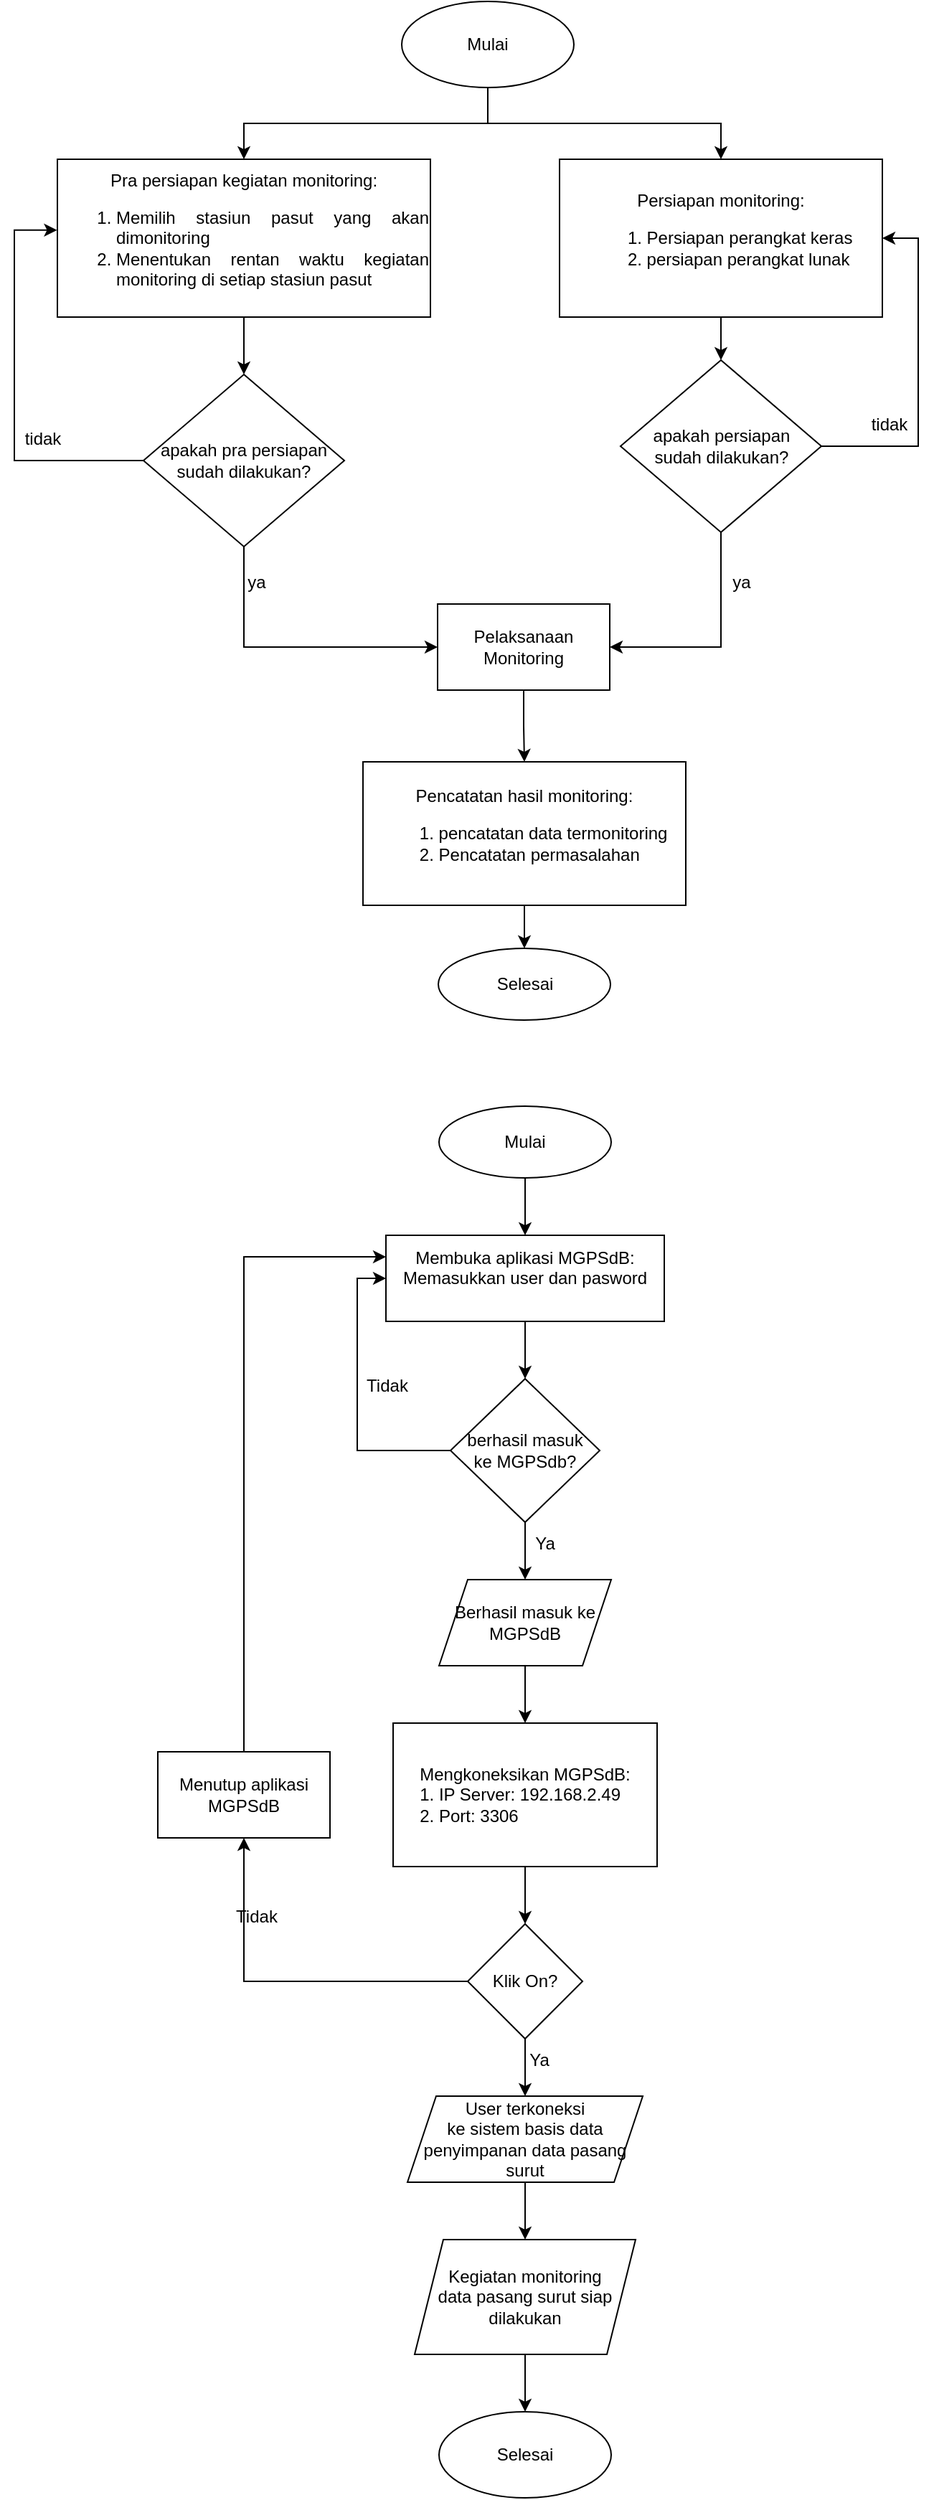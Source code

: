 <mxfile version="16.6.1" type="github">
  <diagram id="g-Gv6t-8aT0DRsh0b5iK" name="Page-1">
    <mxGraphModel dx="1100" dy="575" grid="1" gridSize="10" guides="1" tooltips="1" connect="1" arrows="1" fold="1" page="1" pageScale="1" pageWidth="850" pageHeight="1100" math="0" shadow="0">
      <root>
        <mxCell id="0" />
        <mxCell id="1" parent="0" />
        <mxCell id="q-GdaB6_eMzgq81kTnWl-22" style="edgeStyle=orthogonalEdgeStyle;rounded=0;orthogonalLoop=1;jettySize=auto;html=1;" parent="1" source="q-GdaB6_eMzgq81kTnWl-1" target="q-GdaB6_eMzgq81kTnWl-2" edge="1">
          <mxGeometry relative="1" as="geometry" />
        </mxCell>
        <mxCell id="q-GdaB6_eMzgq81kTnWl-23" style="edgeStyle=orthogonalEdgeStyle;rounded=0;orthogonalLoop=1;jettySize=auto;html=1;" parent="1" source="q-GdaB6_eMzgq81kTnWl-1" target="q-GdaB6_eMzgq81kTnWl-4" edge="1">
          <mxGeometry relative="1" as="geometry" />
        </mxCell>
        <mxCell id="q-GdaB6_eMzgq81kTnWl-1" value="Mulai" style="ellipse;whiteSpace=wrap;html=1;" parent="1" vertex="1">
          <mxGeometry x="340" width="120" height="60" as="geometry" />
        </mxCell>
        <mxCell id="q-GdaB6_eMzgq81kTnWl-24" style="edgeStyle=orthogonalEdgeStyle;rounded=0;orthogonalLoop=1;jettySize=auto;html=1;entryX=0.5;entryY=0;entryDx=0;entryDy=0;" parent="1" source="q-GdaB6_eMzgq81kTnWl-2" target="q-GdaB6_eMzgq81kTnWl-5" edge="1">
          <mxGeometry relative="1" as="geometry" />
        </mxCell>
        <mxCell id="q-GdaB6_eMzgq81kTnWl-2" value="&lt;div&gt;Pra persiapan kegiatan monitoring:&lt;/div&gt;&lt;ol&gt;&lt;li&gt;&lt;div align=&quot;justify&quot;&gt;Memilih stasiun pasut yang akan dimonitoring&lt;/div&gt;&lt;/li&gt;&lt;li&gt;&lt;div align=&quot;justify&quot;&gt;Menentukan rentan waktu kegiatan monitoring di setiap stasiun pasut&lt;/div&gt;&lt;/li&gt;&lt;/ol&gt;" style="rounded=0;whiteSpace=wrap;html=1;" parent="1" vertex="1">
          <mxGeometry x="100" y="110" width="260" height="110" as="geometry" />
        </mxCell>
        <mxCell id="q-GdaB6_eMzgq81kTnWl-25" style="edgeStyle=orthogonalEdgeStyle;rounded=0;orthogonalLoop=1;jettySize=auto;html=1;" parent="1" source="q-GdaB6_eMzgq81kTnWl-4" target="q-GdaB6_eMzgq81kTnWl-6" edge="1">
          <mxGeometry relative="1" as="geometry" />
        </mxCell>
        <mxCell id="q-GdaB6_eMzgq81kTnWl-4" value="&lt;div&gt;Persiapan monitoring: &lt;br&gt;&lt;/div&gt;&lt;div align=&quot;justify&quot;&gt;&lt;ol&gt;&lt;li&gt;Persiapan perangkat keras&lt;/li&gt;&lt;li&gt;persiapan perangkat lunak&lt;br&gt;&lt;/li&gt;&lt;/ol&gt;&lt;/div&gt;" style="rounded=0;whiteSpace=wrap;html=1;" parent="1" vertex="1">
          <mxGeometry x="450" y="110" width="225" height="110" as="geometry" />
        </mxCell>
        <mxCell id="q-GdaB6_eMzgq81kTnWl-9" style="edgeStyle=orthogonalEdgeStyle;rounded=0;orthogonalLoop=1;jettySize=auto;html=1;exitX=0.5;exitY=1;exitDx=0;exitDy=0;entryX=0;entryY=0.5;entryDx=0;entryDy=0;" parent="1" source="q-GdaB6_eMzgq81kTnWl-5" target="q-GdaB6_eMzgq81kTnWl-7" edge="1">
          <mxGeometry relative="1" as="geometry" />
        </mxCell>
        <mxCell id="q-GdaB6_eMzgq81kTnWl-12" style="edgeStyle=orthogonalEdgeStyle;rounded=0;orthogonalLoop=1;jettySize=auto;html=1;entryX=-0.001;entryY=0.449;entryDx=0;entryDy=0;entryPerimeter=0;exitX=0;exitY=0.5;exitDx=0;exitDy=0;" parent="1" source="q-GdaB6_eMzgq81kTnWl-5" target="q-GdaB6_eMzgq81kTnWl-2" edge="1">
          <mxGeometry relative="1" as="geometry">
            <Array as="points">
              <mxPoint x="70" y="320" />
              <mxPoint x="70" y="159" />
            </Array>
          </mxGeometry>
        </mxCell>
        <mxCell id="q-GdaB6_eMzgq81kTnWl-5" value="&lt;div&gt;apakah pra persiapan &lt;br&gt;&lt;/div&gt;&lt;div&gt;sudah dilakukan?&lt;/div&gt;" style="rhombus;whiteSpace=wrap;html=1;" parent="1" vertex="1">
          <mxGeometry x="160" y="260" width="140" height="120" as="geometry" />
        </mxCell>
        <mxCell id="q-GdaB6_eMzgq81kTnWl-11" style="edgeStyle=orthogonalEdgeStyle;rounded=0;orthogonalLoop=1;jettySize=auto;html=1;entryX=1;entryY=0.5;entryDx=0;entryDy=0;exitX=0.5;exitY=1;exitDx=0;exitDy=0;" parent="1" source="q-GdaB6_eMzgq81kTnWl-6" target="q-GdaB6_eMzgq81kTnWl-7" edge="1">
          <mxGeometry relative="1" as="geometry" />
        </mxCell>
        <mxCell id="q-GdaB6_eMzgq81kTnWl-13" style="edgeStyle=orthogonalEdgeStyle;rounded=0;orthogonalLoop=1;jettySize=auto;html=1;entryX=1;entryY=0.5;entryDx=0;entryDy=0;exitX=1;exitY=0.5;exitDx=0;exitDy=0;" parent="1" source="q-GdaB6_eMzgq81kTnWl-6" target="q-GdaB6_eMzgq81kTnWl-4" edge="1">
          <mxGeometry relative="1" as="geometry">
            <Array as="points">
              <mxPoint x="700" y="310" />
              <mxPoint x="700" y="165" />
            </Array>
          </mxGeometry>
        </mxCell>
        <mxCell id="q-GdaB6_eMzgq81kTnWl-6" value="&lt;div&gt;apakah persiapan &lt;br&gt;&lt;/div&gt;&lt;div&gt;sudah dilakukan?&lt;/div&gt;" style="rhombus;whiteSpace=wrap;html=1;" parent="1" vertex="1">
          <mxGeometry x="492.5" y="250" width="140" height="120" as="geometry" />
        </mxCell>
        <mxCell id="q-GdaB6_eMzgq81kTnWl-19" style="edgeStyle=orthogonalEdgeStyle;rounded=0;orthogonalLoop=1;jettySize=auto;html=1;entryX=0.5;entryY=0;entryDx=0;entryDy=0;" parent="1" source="q-GdaB6_eMzgq81kTnWl-7" target="q-GdaB6_eMzgq81kTnWl-18" edge="1">
          <mxGeometry relative="1" as="geometry" />
        </mxCell>
        <mxCell id="q-GdaB6_eMzgq81kTnWl-7" value="Pelaksanaan Monitoring" style="rounded=0;whiteSpace=wrap;html=1;" parent="1" vertex="1">
          <mxGeometry x="365" y="420" width="120" height="60" as="geometry" />
        </mxCell>
        <mxCell id="q-GdaB6_eMzgq81kTnWl-14" value="tidak" style="text;html=1;strokeColor=none;fillColor=none;align=center;verticalAlign=middle;whiteSpace=wrap;rounded=0;" parent="1" vertex="1">
          <mxGeometry x="60" y="290" width="60" height="30" as="geometry" />
        </mxCell>
        <mxCell id="q-GdaB6_eMzgq81kTnWl-15" value="ya" style="text;html=1;strokeColor=none;fillColor=none;align=center;verticalAlign=middle;whiteSpace=wrap;rounded=0;" parent="1" vertex="1">
          <mxGeometry x="209" y="390" width="60" height="30" as="geometry" />
        </mxCell>
        <mxCell id="q-GdaB6_eMzgq81kTnWl-16" value="tidak" style="text;html=1;strokeColor=none;fillColor=none;align=center;verticalAlign=middle;whiteSpace=wrap;rounded=0;" parent="1" vertex="1">
          <mxGeometry x="650" y="280" width="60" height="30" as="geometry" />
        </mxCell>
        <mxCell id="q-GdaB6_eMzgq81kTnWl-17" value="ya" style="text;html=1;strokeColor=none;fillColor=none;align=center;verticalAlign=middle;whiteSpace=wrap;rounded=0;" parent="1" vertex="1">
          <mxGeometry x="547" y="390" width="60" height="30" as="geometry" />
        </mxCell>
        <mxCell id="q-GdaB6_eMzgq81kTnWl-21" style="edgeStyle=orthogonalEdgeStyle;rounded=0;orthogonalLoop=1;jettySize=auto;html=1;" parent="1" source="q-GdaB6_eMzgq81kTnWl-18" target="q-GdaB6_eMzgq81kTnWl-20" edge="1">
          <mxGeometry relative="1" as="geometry" />
        </mxCell>
        <mxCell id="q-GdaB6_eMzgq81kTnWl-18" value="&lt;div&gt;Pencatatan hasil monitoring: &lt;br&gt;&lt;/div&gt;&lt;div align=&quot;justify&quot;&gt;&lt;ol&gt;&lt;li&gt;pencatatan data termonitoring&lt;br&gt;&lt;/li&gt;&lt;li&gt;Pencatatan permasalahan&lt;br&gt;&lt;/li&gt;&lt;/ol&gt;&lt;/div&gt;" style="rounded=0;whiteSpace=wrap;html=1;" parent="1" vertex="1">
          <mxGeometry x="313" y="530" width="225" height="100" as="geometry" />
        </mxCell>
        <mxCell id="q-GdaB6_eMzgq81kTnWl-20" value="Selesai" style="ellipse;whiteSpace=wrap;html=1;" parent="1" vertex="1">
          <mxGeometry x="365.5" y="660" width="120" height="50" as="geometry" />
        </mxCell>
        <mxCell id="7uTBqYcSDTizJqDWrig_-6" style="edgeStyle=orthogonalEdgeStyle;rounded=0;orthogonalLoop=1;jettySize=auto;html=1;exitX=0.5;exitY=1;exitDx=0;exitDy=0;entryX=0.5;entryY=0;entryDx=0;entryDy=0;" edge="1" parent="1" source="7uTBqYcSDTizJqDWrig_-1" target="7uTBqYcSDTizJqDWrig_-2">
          <mxGeometry relative="1" as="geometry" />
        </mxCell>
        <mxCell id="7uTBqYcSDTizJqDWrig_-1" value="Mulai" style="ellipse;whiteSpace=wrap;html=1;" vertex="1" parent="1">
          <mxGeometry x="366" y="770" width="120" height="50" as="geometry" />
        </mxCell>
        <mxCell id="7uTBqYcSDTizJqDWrig_-7" style="edgeStyle=orthogonalEdgeStyle;rounded=0;orthogonalLoop=1;jettySize=auto;html=1;entryX=0.5;entryY=0;entryDx=0;entryDy=0;" edge="1" parent="1" source="7uTBqYcSDTizJqDWrig_-2" target="7uTBqYcSDTizJqDWrig_-4">
          <mxGeometry relative="1" as="geometry" />
        </mxCell>
        <mxCell id="7uTBqYcSDTizJqDWrig_-2" value="&lt;div&gt;Membuka aplikasi MGPSdB: Memasukkan user dan pasword&lt;br&gt;&lt;/div&gt;&lt;div&gt;&lt;br&gt;&lt;/div&gt;" style="rounded=0;whiteSpace=wrap;html=1;" vertex="1" parent="1">
          <mxGeometry x="329" y="860" width="194" height="60" as="geometry" />
        </mxCell>
        <mxCell id="7uTBqYcSDTizJqDWrig_-8" style="edgeStyle=orthogonalEdgeStyle;rounded=0;orthogonalLoop=1;jettySize=auto;html=1;exitX=0.5;exitY=1;exitDx=0;exitDy=0;" edge="1" parent="1" source="7uTBqYcSDTizJqDWrig_-4" target="7uTBqYcSDTizJqDWrig_-5">
          <mxGeometry relative="1" as="geometry" />
        </mxCell>
        <mxCell id="7uTBqYcSDTizJqDWrig_-9" style="edgeStyle=orthogonalEdgeStyle;rounded=0;orthogonalLoop=1;jettySize=auto;html=1;exitX=0;exitY=0.5;exitDx=0;exitDy=0;entryX=0;entryY=0.5;entryDx=0;entryDy=0;" edge="1" parent="1" source="7uTBqYcSDTizJqDWrig_-4" target="7uTBqYcSDTizJqDWrig_-2">
          <mxGeometry relative="1" as="geometry" />
        </mxCell>
        <mxCell id="7uTBqYcSDTizJqDWrig_-4" value="&lt;div&gt;berhasil masuk&lt;/div&gt;&lt;div&gt;ke MGPSdb?&lt;br&gt;&lt;/div&gt;" style="rhombus;whiteSpace=wrap;html=1;" vertex="1" parent="1">
          <mxGeometry x="374" y="960" width="104" height="100" as="geometry" />
        </mxCell>
        <mxCell id="7uTBqYcSDTizJqDWrig_-14" style="edgeStyle=orthogonalEdgeStyle;rounded=0;orthogonalLoop=1;jettySize=auto;html=1;exitX=0.5;exitY=1;exitDx=0;exitDy=0;entryX=0.5;entryY=0;entryDx=0;entryDy=0;" edge="1" parent="1" source="7uTBqYcSDTizJqDWrig_-5" target="7uTBqYcSDTizJqDWrig_-13">
          <mxGeometry relative="1" as="geometry" />
        </mxCell>
        <mxCell id="7uTBqYcSDTizJqDWrig_-5" value="&lt;div&gt;Berhasil masuk ke &lt;br&gt;&lt;/div&gt;&lt;div&gt;MGPSdB&lt;br&gt;&lt;/div&gt;" style="shape=parallelogram;perimeter=parallelogramPerimeter;whiteSpace=wrap;html=1;fixedSize=1;" vertex="1" parent="1">
          <mxGeometry x="366" y="1100" width="120" height="60" as="geometry" />
        </mxCell>
        <mxCell id="7uTBqYcSDTizJqDWrig_-11" value="Tidak" style="text;html=1;strokeColor=none;fillColor=none;align=center;verticalAlign=middle;whiteSpace=wrap;rounded=0;" vertex="1" parent="1">
          <mxGeometry x="300" y="950" width="60" height="30" as="geometry" />
        </mxCell>
        <mxCell id="7uTBqYcSDTizJqDWrig_-12" value="Ya" style="text;html=1;strokeColor=none;fillColor=none;align=center;verticalAlign=middle;whiteSpace=wrap;rounded=0;" vertex="1" parent="1">
          <mxGeometry x="410" y="1060" width="60" height="30" as="geometry" />
        </mxCell>
        <mxCell id="7uTBqYcSDTizJqDWrig_-17" style="edgeStyle=orthogonalEdgeStyle;rounded=0;orthogonalLoop=1;jettySize=auto;html=1;exitX=0.5;exitY=1;exitDx=0;exitDy=0;entryX=0.5;entryY=0;entryDx=0;entryDy=0;" edge="1" parent="1" source="7uTBqYcSDTizJqDWrig_-13" target="7uTBqYcSDTizJqDWrig_-15">
          <mxGeometry relative="1" as="geometry" />
        </mxCell>
        <mxCell id="7uTBqYcSDTizJqDWrig_-13" value="&lt;div&gt;Mengkoneksikan MGPSdB:&lt;/div&gt;&lt;div align=&quot;left&quot;&gt;1. IP Server: 192.168.2.49&lt;/div&gt;&lt;div align=&quot;left&quot;&gt;2. Port: 3306&lt;br&gt;&lt;/div&gt;" style="rounded=0;whiteSpace=wrap;html=1;" vertex="1" parent="1">
          <mxGeometry x="334" y="1200" width="184" height="100" as="geometry" />
        </mxCell>
        <mxCell id="7uTBqYcSDTizJqDWrig_-18" style="edgeStyle=orthogonalEdgeStyle;rounded=0;orthogonalLoop=1;jettySize=auto;html=1;exitX=0.5;exitY=1;exitDx=0;exitDy=0;entryX=0.5;entryY=0;entryDx=0;entryDy=0;" edge="1" parent="1" source="7uTBqYcSDTizJqDWrig_-15" target="7uTBqYcSDTizJqDWrig_-16">
          <mxGeometry relative="1" as="geometry" />
        </mxCell>
        <mxCell id="7uTBqYcSDTizJqDWrig_-20" style="edgeStyle=orthogonalEdgeStyle;rounded=0;orthogonalLoop=1;jettySize=auto;html=1;exitX=0;exitY=0.5;exitDx=0;exitDy=0;entryX=0.5;entryY=1;entryDx=0;entryDy=0;" edge="1" parent="1" source="7uTBqYcSDTizJqDWrig_-15" target="7uTBqYcSDTizJqDWrig_-19">
          <mxGeometry relative="1" as="geometry" />
        </mxCell>
        <mxCell id="7uTBqYcSDTizJqDWrig_-15" value="Klik On?" style="rhombus;whiteSpace=wrap;html=1;" vertex="1" parent="1">
          <mxGeometry x="386" y="1340" width="80" height="80" as="geometry" />
        </mxCell>
        <mxCell id="7uTBqYcSDTizJqDWrig_-25" style="edgeStyle=orthogonalEdgeStyle;rounded=0;orthogonalLoop=1;jettySize=auto;html=1;exitX=0.5;exitY=1;exitDx=0;exitDy=0;entryX=0.5;entryY=0;entryDx=0;entryDy=0;" edge="1" parent="1" source="7uTBqYcSDTizJqDWrig_-16" target="7uTBqYcSDTizJqDWrig_-24">
          <mxGeometry relative="1" as="geometry" />
        </mxCell>
        <mxCell id="7uTBqYcSDTizJqDWrig_-16" value="&lt;div&gt;User terkoneksi&lt;/div&gt;&lt;div&gt;ke sistem basis data penyimpanan data pasang surut&lt;br&gt;&lt;/div&gt;" style="shape=parallelogram;perimeter=parallelogramPerimeter;whiteSpace=wrap;html=1;fixedSize=1;" vertex="1" parent="1">
          <mxGeometry x="344" y="1460" width="164" height="60" as="geometry" />
        </mxCell>
        <mxCell id="7uTBqYcSDTizJqDWrig_-21" style="edgeStyle=orthogonalEdgeStyle;rounded=0;orthogonalLoop=1;jettySize=auto;html=1;exitX=0.5;exitY=0;exitDx=0;exitDy=0;entryX=0;entryY=0.25;entryDx=0;entryDy=0;" edge="1" parent="1" source="7uTBqYcSDTizJqDWrig_-19" target="7uTBqYcSDTizJqDWrig_-2">
          <mxGeometry relative="1" as="geometry" />
        </mxCell>
        <mxCell id="7uTBqYcSDTizJqDWrig_-19" value="Menutup aplikasi MGPSdB" style="rounded=0;whiteSpace=wrap;html=1;" vertex="1" parent="1">
          <mxGeometry x="170" y="1220" width="120" height="60" as="geometry" />
        </mxCell>
        <mxCell id="7uTBqYcSDTizJqDWrig_-22" value="Tidak" style="text;html=1;strokeColor=none;fillColor=none;align=center;verticalAlign=middle;whiteSpace=wrap;rounded=0;" vertex="1" parent="1">
          <mxGeometry x="209" y="1320" width="60" height="30" as="geometry" />
        </mxCell>
        <mxCell id="7uTBqYcSDTizJqDWrig_-23" value="Ya" style="text;html=1;strokeColor=none;fillColor=none;align=center;verticalAlign=middle;whiteSpace=wrap;rounded=0;" vertex="1" parent="1">
          <mxGeometry x="406" y="1420" width="60" height="30" as="geometry" />
        </mxCell>
        <mxCell id="7uTBqYcSDTizJqDWrig_-27" style="edgeStyle=orthogonalEdgeStyle;rounded=0;orthogonalLoop=1;jettySize=auto;html=1;exitX=0.5;exitY=1;exitDx=0;exitDy=0;entryX=0.5;entryY=0;entryDx=0;entryDy=0;" edge="1" parent="1" source="7uTBqYcSDTizJqDWrig_-24" target="7uTBqYcSDTizJqDWrig_-26">
          <mxGeometry relative="1" as="geometry" />
        </mxCell>
        <mxCell id="7uTBqYcSDTizJqDWrig_-24" value="&lt;div&gt;Kegiatan monitoring &lt;br&gt;&lt;/div&gt;&lt;div&gt;data pasang surut siap dilakukan&lt;/div&gt;" style="shape=parallelogram;perimeter=parallelogramPerimeter;whiteSpace=wrap;html=1;fixedSize=1;" vertex="1" parent="1">
          <mxGeometry x="349" y="1560" width="154" height="80" as="geometry" />
        </mxCell>
        <mxCell id="7uTBqYcSDTizJqDWrig_-26" value="Selesai" style="ellipse;whiteSpace=wrap;html=1;" vertex="1" parent="1">
          <mxGeometry x="366" y="1680" width="120" height="60" as="geometry" />
        </mxCell>
      </root>
    </mxGraphModel>
  </diagram>
</mxfile>
